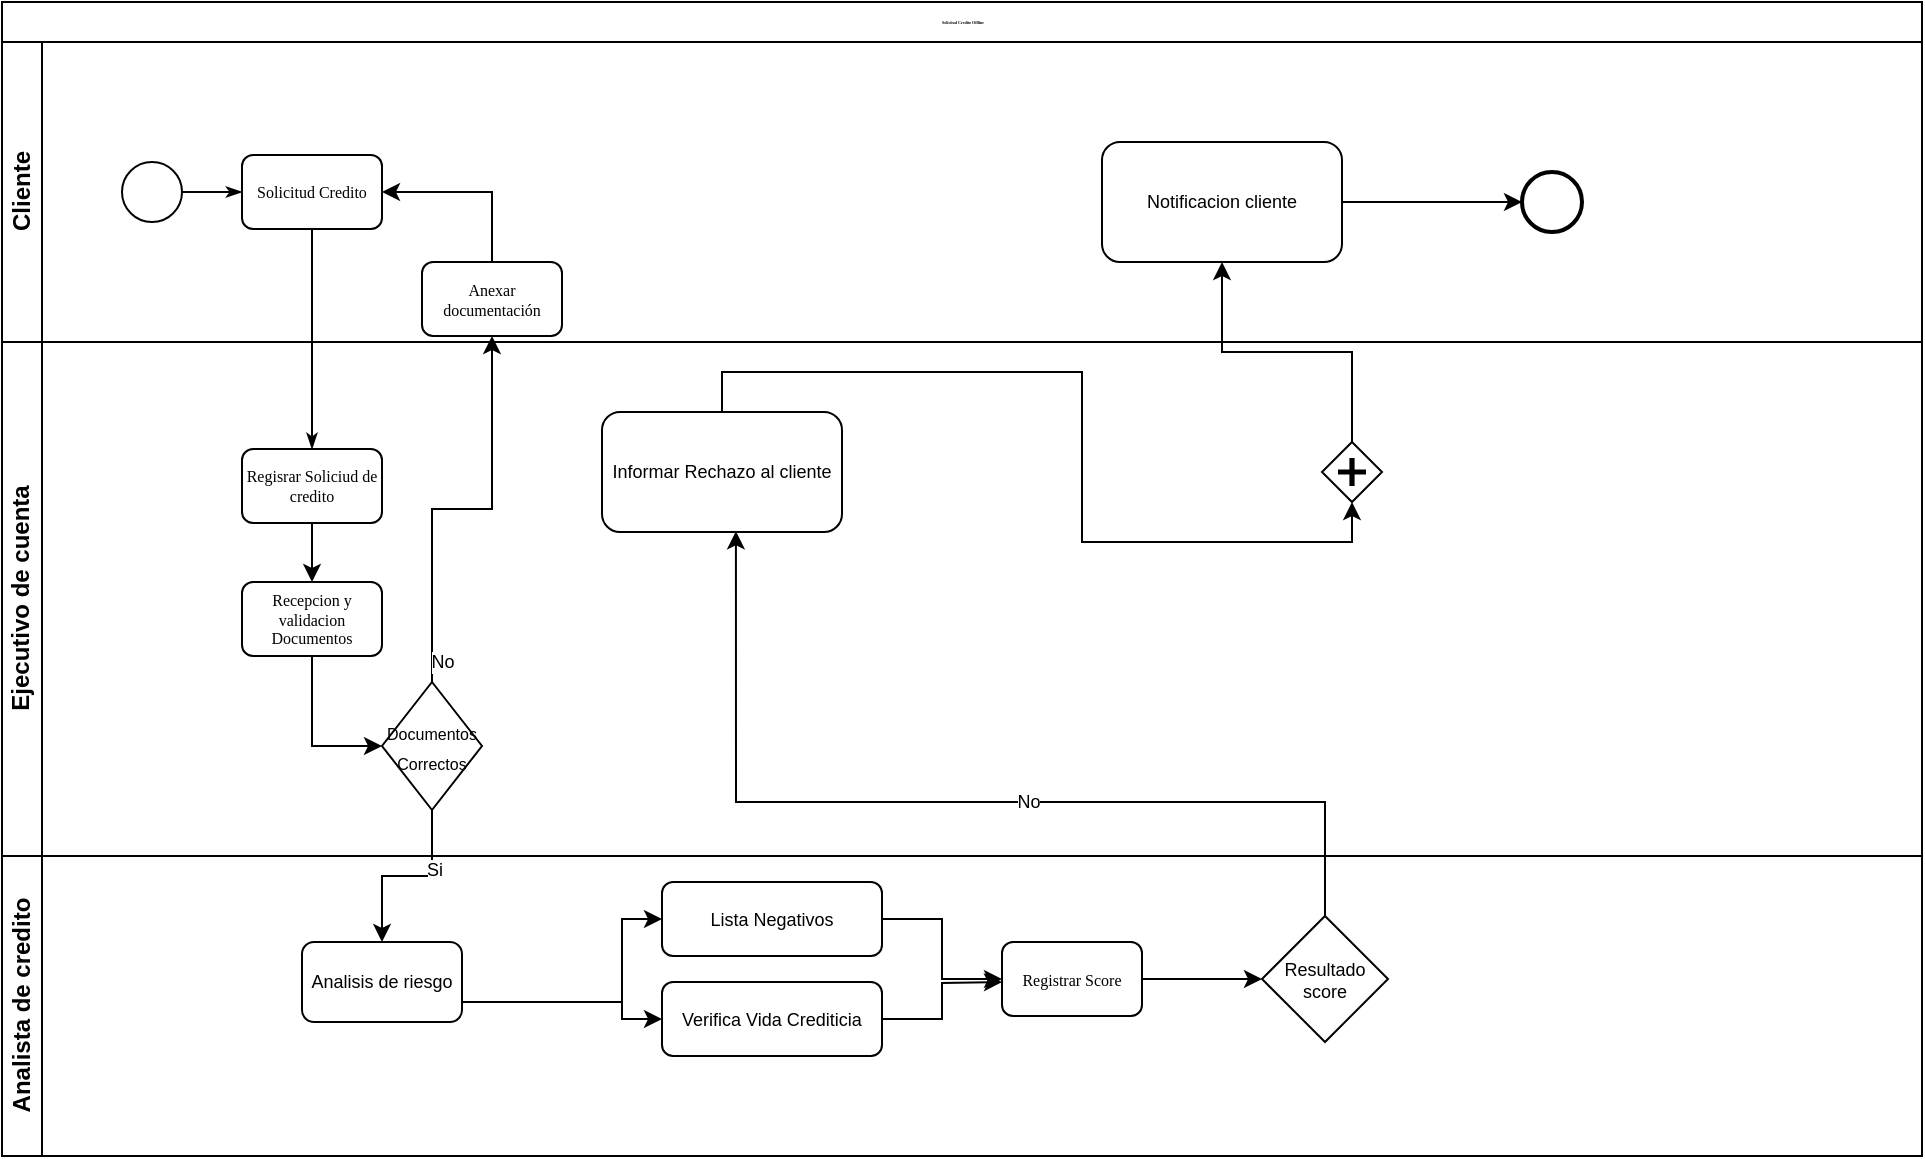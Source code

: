 <mxfile version="13.8.8" type="github">
  <diagram name="Page-1" id="c7488fd3-1785-93aa-aadb-54a6760d102a">
    <mxGraphModel dx="575" dy="535" grid="1" gridSize="10" guides="1" tooltips="1" connect="1" arrows="1" fold="1" page="1" pageScale="1" pageWidth="1100" pageHeight="850" background="#ffffff" math="0" shadow="0">
      <root>
        <mxCell id="0" />
        <mxCell id="1" parent="0" />
        <mxCell id="2b4e8129b02d487f-1" value="&lt;div style=&quot;font-size: 2px;&quot;&gt;Solicitud Credito Offline&lt;/div&gt;" style="swimlane;html=1;childLayout=stackLayout;horizontal=1;startSize=20;horizontalStack=0;rounded=0;shadow=0;labelBackgroundColor=none;strokeWidth=1;fontFamily=Verdana;fontSize=2;align=center;" parent="1" vertex="1">
          <mxGeometry x="180" y="70" width="960" height="577" as="geometry" />
        </mxCell>
        <mxCell id="2b4e8129b02d487f-2" value="&lt;div&gt;Cliente&lt;/div&gt;" style="swimlane;html=1;startSize=20;horizontal=0;" parent="2b4e8129b02d487f-1" vertex="1">
          <mxGeometry y="20" width="960" height="150" as="geometry" />
        </mxCell>
        <mxCell id="2b4e8129b02d487f-18" style="edgeStyle=orthogonalEdgeStyle;rounded=0;html=1;labelBackgroundColor=none;startArrow=none;startFill=0;startSize=5;endArrow=classicThin;endFill=1;endSize=5;jettySize=auto;orthogonalLoop=1;strokeWidth=1;fontFamily=Verdana;fontSize=8" parent="2b4e8129b02d487f-2" source="2b4e8129b02d487f-5" target="2b4e8129b02d487f-6" edge="1">
          <mxGeometry relative="1" as="geometry" />
        </mxCell>
        <mxCell id="2b4e8129b02d487f-5" value="" style="ellipse;whiteSpace=wrap;html=1;rounded=0;shadow=0;labelBackgroundColor=none;strokeWidth=1;fontFamily=Verdana;fontSize=8;align=center;" parent="2b4e8129b02d487f-2" vertex="1">
          <mxGeometry x="60" y="60" width="30" height="30" as="geometry" />
        </mxCell>
        <mxCell id="2b4e8129b02d487f-6" value="Solicitud Credito" style="rounded=1;whiteSpace=wrap;html=1;shadow=0;labelBackgroundColor=none;strokeWidth=1;fontFamily=Verdana;fontSize=8;align=center;" parent="2b4e8129b02d487f-2" vertex="1">
          <mxGeometry x="120" y="56.5" width="70" height="37" as="geometry" />
        </mxCell>
        <mxCell id="2b4e8129b02d487f-8" value="" style="ellipse;whiteSpace=wrap;html=1;rounded=0;shadow=0;labelBackgroundColor=none;strokeWidth=2;fontFamily=Verdana;fontSize=8;align=center;" parent="2b4e8129b02d487f-2" vertex="1">
          <mxGeometry x="760" y="65" width="30" height="30" as="geometry" />
        </mxCell>
        <mxCell id="EnDotuBsXbUlgUZoR76j-12" style="edgeStyle=orthogonalEdgeStyle;rounded=0;orthogonalLoop=1;jettySize=auto;html=1;exitX=0.5;exitY=0;exitDx=0;exitDy=0;entryX=1;entryY=0.5;entryDx=0;entryDy=0;fontSize=2;" edge="1" parent="2b4e8129b02d487f-2" source="2b4e8129b02d487f-7" target="2b4e8129b02d487f-6">
          <mxGeometry relative="1" as="geometry" />
        </mxCell>
        <mxCell id="2b4e8129b02d487f-7" value="Anexar documentación" style="rounded=1;whiteSpace=wrap;html=1;shadow=0;labelBackgroundColor=none;strokeWidth=1;fontFamily=Verdana;fontSize=8;align=center;" parent="2b4e8129b02d487f-2" vertex="1">
          <mxGeometry x="210" y="110.0" width="70" height="37" as="geometry" />
        </mxCell>
        <mxCell id="EnDotuBsXbUlgUZoR76j-29" style="edgeStyle=orthogonalEdgeStyle;rounded=0;orthogonalLoop=1;jettySize=auto;html=1;exitX=1;exitY=0.5;exitDx=0;exitDy=0;entryX=0;entryY=0.5;entryDx=0;entryDy=0;fontSize=9;" edge="1" parent="2b4e8129b02d487f-2" source="EnDotuBsXbUlgUZoR76j-26" target="2b4e8129b02d487f-8">
          <mxGeometry relative="1" as="geometry" />
        </mxCell>
        <mxCell id="EnDotuBsXbUlgUZoR76j-26" value="Notificacion cliente" style="rounded=1;whiteSpace=wrap;html=1;fontSize=9;" vertex="1" parent="2b4e8129b02d487f-2">
          <mxGeometry x="550" y="50" width="120" height="60" as="geometry" />
        </mxCell>
        <mxCell id="2b4e8129b02d487f-24" style="edgeStyle=orthogonalEdgeStyle;rounded=0;html=1;labelBackgroundColor=none;startArrow=none;startFill=0;startSize=5;endArrow=classicThin;endFill=1;endSize=5;jettySize=auto;orthogonalLoop=1;strokeWidth=1;fontFamily=Verdana;fontSize=8" parent="2b4e8129b02d487f-1" source="2b4e8129b02d487f-6" target="2b4e8129b02d487f-12" edge="1">
          <mxGeometry relative="1" as="geometry" />
        </mxCell>
        <mxCell id="EnDotuBsXbUlgUZoR76j-8" style="edgeStyle=orthogonalEdgeStyle;rounded=0;orthogonalLoop=1;jettySize=auto;html=1;exitX=0.5;exitY=1;exitDx=0;exitDy=0;fontSize=2;entryX=0.5;entryY=0;entryDx=0;entryDy=0;" edge="1" parent="2b4e8129b02d487f-1" source="EnDotuBsXbUlgUZoR76j-6" target="EnDotuBsXbUlgUZoR76j-16">
          <mxGeometry relative="1" as="geometry">
            <mxPoint x="170" y="520" as="targetPoint" />
          </mxGeometry>
        </mxCell>
        <mxCell id="EnDotuBsXbUlgUZoR76j-15" value="Si" style="edgeLabel;html=1;align=center;verticalAlign=middle;resizable=0;points=[];fontSize=9;" vertex="1" connectable="0" parent="EnDotuBsXbUlgUZoR76j-8">
          <mxGeometry x="-0.342" y="1" relative="1" as="geometry">
            <mxPoint as="offset" />
          </mxGeometry>
        </mxCell>
        <mxCell id="EnDotuBsXbUlgUZoR76j-7" style="edgeStyle=orthogonalEdgeStyle;rounded=0;orthogonalLoop=1;jettySize=auto;html=1;fontSize=2;entryX=0.5;entryY=1;entryDx=0;entryDy=0;" edge="1" parent="2b4e8129b02d487f-1" source="EnDotuBsXbUlgUZoR76j-6" target="2b4e8129b02d487f-7">
          <mxGeometry relative="1" as="geometry">
            <mxPoint x="270" y="120" as="targetPoint" />
          </mxGeometry>
        </mxCell>
        <mxCell id="EnDotuBsXbUlgUZoR76j-14" value="No" style="edgeLabel;html=1;align=center;verticalAlign=middle;resizable=0;points=[];fontSize=9;" vertex="1" connectable="0" parent="EnDotuBsXbUlgUZoR76j-7">
          <mxGeometry x="-0.734" y="2" relative="1" as="geometry">
            <mxPoint x="7" y="16.67" as="offset" />
          </mxGeometry>
        </mxCell>
        <mxCell id="2b4e8129b02d487f-4" value="Ejecutivo de cuenta" style="swimlane;html=1;startSize=20;horizontal=0;" parent="2b4e8129b02d487f-1" vertex="1">
          <mxGeometry y="170" width="960" height="257" as="geometry" />
        </mxCell>
        <mxCell id="2b4e8129b02d487f-16" value="" style="shape=mxgraph.bpmn.shape;html=1;verticalLabelPosition=bottom;labelBackgroundColor=#ffffff;verticalAlign=top;perimeter=rhombusPerimeter;background=gateway;outline=none;symbol=parallelGw;rounded=1;shadow=0;strokeWidth=1;fontFamily=Verdana;fontSize=8;align=center;" parent="2b4e8129b02d487f-4" vertex="1">
          <mxGeometry x="660" y="50.0" width="30" height="30" as="geometry" />
        </mxCell>
        <mxCell id="EnDotuBsXbUlgUZoR76j-5" style="edgeStyle=orthogonalEdgeStyle;rounded=0;orthogonalLoop=1;jettySize=auto;html=1;exitX=0.5;exitY=1;exitDx=0;exitDy=0;entryX=0.5;entryY=0;entryDx=0;entryDy=0;" edge="1" parent="2b4e8129b02d487f-4" source="2b4e8129b02d487f-12" target="EnDotuBsXbUlgUZoR76j-3">
          <mxGeometry relative="1" as="geometry" />
        </mxCell>
        <mxCell id="2b4e8129b02d487f-12" value="Regisrar Soliciud de credito" style="rounded=1;whiteSpace=wrap;html=1;shadow=0;labelBackgroundColor=none;strokeWidth=1;fontFamily=Verdana;fontSize=8;align=center;" parent="2b4e8129b02d487f-4" vertex="1">
          <mxGeometry x="120" y="53.5" width="70" height="37" as="geometry" />
        </mxCell>
        <mxCell id="EnDotuBsXbUlgUZoR76j-10" style="edgeStyle=orthogonalEdgeStyle;rounded=0;orthogonalLoop=1;jettySize=auto;html=1;exitX=0.5;exitY=1;exitDx=0;exitDy=0;entryX=0;entryY=0.5;entryDx=0;entryDy=0;fontSize=2;" edge="1" parent="2b4e8129b02d487f-4" source="EnDotuBsXbUlgUZoR76j-3" target="EnDotuBsXbUlgUZoR76j-6">
          <mxGeometry relative="1" as="geometry" />
        </mxCell>
        <mxCell id="EnDotuBsXbUlgUZoR76j-3" value="Recepcion y validacion Documentos" style="rounded=1;whiteSpace=wrap;html=1;shadow=0;labelBackgroundColor=none;strokeWidth=1;fontFamily=Verdana;fontSize=8;align=center;" vertex="1" parent="2b4e8129b02d487f-4">
          <mxGeometry x="120" y="120.0" width="70" height="37" as="geometry" />
        </mxCell>
        <mxCell id="EnDotuBsXbUlgUZoR76j-6" value="&lt;font style=&quot;font-size: 8px&quot;&gt;Documentos Correctos&lt;/font&gt;" style="rhombus;whiteSpace=wrap;html=1;" vertex="1" parent="2b4e8129b02d487f-4">
          <mxGeometry x="190" y="170" width="50" height="64" as="geometry" />
        </mxCell>
        <mxCell id="EnDotuBsXbUlgUZoR76j-32" style="edgeStyle=orthogonalEdgeStyle;rounded=0;orthogonalLoop=1;jettySize=auto;html=1;exitX=0.5;exitY=0;exitDx=0;exitDy=0;entryX=0.5;entryY=1;entryDx=0;entryDy=0;fontSize=9;" edge="1" parent="2b4e8129b02d487f-4" source="EnDotuBsXbUlgUZoR76j-31" target="2b4e8129b02d487f-16">
          <mxGeometry relative="1" as="geometry" />
        </mxCell>
        <mxCell id="EnDotuBsXbUlgUZoR76j-31" value="Informar Rechazo al cliente" style="rounded=1;whiteSpace=wrap;html=1;fontSize=9;" vertex="1" parent="2b4e8129b02d487f-4">
          <mxGeometry x="300" y="35" width="120" height="60" as="geometry" />
        </mxCell>
        <mxCell id="2b4e8129b02d487f-3" value="&lt;div&gt;Analista de credito&lt;/div&gt;" style="swimlane;html=1;startSize=20;horizontal=0;" parent="2b4e8129b02d487f-1" vertex="1">
          <mxGeometry y="427" width="960" height="150" as="geometry" />
        </mxCell>
        <mxCell id="EnDotuBsXbUlgUZoR76j-25" style="edgeStyle=orthogonalEdgeStyle;rounded=0;orthogonalLoop=1;jettySize=auto;html=1;exitX=1;exitY=0.5;exitDx=0;exitDy=0;entryX=0;entryY=0.5;entryDx=0;entryDy=0;fontSize=9;" edge="1" parent="2b4e8129b02d487f-3" source="2b4e8129b02d487f-14" target="EnDotuBsXbUlgUZoR76j-24">
          <mxGeometry relative="1" as="geometry" />
        </mxCell>
        <mxCell id="2b4e8129b02d487f-14" value="Registrar Score" style="rounded=1;whiteSpace=wrap;html=1;shadow=0;labelBackgroundColor=none;strokeWidth=1;fontFamily=Verdana;fontSize=8;align=center;" parent="2b4e8129b02d487f-3" vertex="1">
          <mxGeometry x="500" y="43" width="70" height="37" as="geometry" />
        </mxCell>
        <mxCell id="EnDotuBsXbUlgUZoR76j-20" style="edgeStyle=orthogonalEdgeStyle;rounded=0;orthogonalLoop=1;jettySize=auto;html=1;exitX=1;exitY=0.5;exitDx=0;exitDy=0;entryX=0;entryY=0.5;entryDx=0;entryDy=0;fontSize=9;" edge="1" parent="2b4e8129b02d487f-3" source="EnDotuBsXbUlgUZoR76j-16" target="EnDotuBsXbUlgUZoR76j-18">
          <mxGeometry relative="1" as="geometry">
            <Array as="points">
              <mxPoint x="230" y="73" />
              <mxPoint x="310" y="73" />
              <mxPoint x="310" y="32" />
            </Array>
          </mxGeometry>
        </mxCell>
        <mxCell id="EnDotuBsXbUlgUZoR76j-21" style="edgeStyle=orthogonalEdgeStyle;rounded=0;orthogonalLoop=1;jettySize=auto;html=1;exitX=1;exitY=0.5;exitDx=0;exitDy=0;entryX=0;entryY=0.5;entryDx=0;entryDy=0;fontSize=9;" edge="1" parent="2b4e8129b02d487f-3" source="EnDotuBsXbUlgUZoR76j-16" target="EnDotuBsXbUlgUZoR76j-19">
          <mxGeometry relative="1" as="geometry">
            <Array as="points">
              <mxPoint x="230" y="73" />
              <mxPoint x="310" y="73" />
              <mxPoint x="310" y="82" />
            </Array>
          </mxGeometry>
        </mxCell>
        <mxCell id="EnDotuBsXbUlgUZoR76j-16" value="Analisis de riesgo" style="rounded=1;whiteSpace=wrap;html=1;fontSize=9;" vertex="1" parent="2b4e8129b02d487f-3">
          <mxGeometry x="150" y="43" width="80" height="40" as="geometry" />
        </mxCell>
        <mxCell id="EnDotuBsXbUlgUZoR76j-22" style="edgeStyle=orthogonalEdgeStyle;rounded=0;orthogonalLoop=1;jettySize=auto;html=1;exitX=1;exitY=0.5;exitDx=0;exitDy=0;entryX=0;entryY=0.5;entryDx=0;entryDy=0;fontSize=9;" edge="1" parent="2b4e8129b02d487f-3" source="EnDotuBsXbUlgUZoR76j-18" target="2b4e8129b02d487f-14">
          <mxGeometry relative="1" as="geometry" />
        </mxCell>
        <mxCell id="EnDotuBsXbUlgUZoR76j-18" value="Lista Negativos" style="rounded=1;whiteSpace=wrap;html=1;fontSize=9;" vertex="1" parent="2b4e8129b02d487f-3">
          <mxGeometry x="330" y="13" width="110" height="37" as="geometry" />
        </mxCell>
        <mxCell id="EnDotuBsXbUlgUZoR76j-19" value="Verifica Vida Crediticia" style="rounded=1;whiteSpace=wrap;html=1;fontSize=9;" vertex="1" parent="2b4e8129b02d487f-3">
          <mxGeometry x="330" y="63" width="110" height="37" as="geometry" />
        </mxCell>
        <mxCell id="EnDotuBsXbUlgUZoR76j-24" value="Resultado score" style="rhombus;whiteSpace=wrap;html=1;fontSize=9;" vertex="1" parent="2b4e8129b02d487f-3">
          <mxGeometry x="630" y="30" width="63" height="63" as="geometry" />
        </mxCell>
        <mxCell id="EnDotuBsXbUlgUZoR76j-27" style="edgeStyle=orthogonalEdgeStyle;rounded=0;orthogonalLoop=1;jettySize=auto;html=1;exitX=0.5;exitY=0;exitDx=0;exitDy=0;entryX=0.558;entryY=0.994;entryDx=0;entryDy=0;fontSize=9;entryPerimeter=0;" edge="1" parent="2b4e8129b02d487f-1" source="EnDotuBsXbUlgUZoR76j-24" target="EnDotuBsXbUlgUZoR76j-31">
          <mxGeometry relative="1" as="geometry">
            <Array as="points">
              <mxPoint x="662" y="400" />
              <mxPoint x="367" y="400" />
            </Array>
          </mxGeometry>
        </mxCell>
        <mxCell id="EnDotuBsXbUlgUZoR76j-33" value="No" style="edgeLabel;html=1;align=center;verticalAlign=middle;resizable=0;points=[];fontSize=9;" vertex="1" connectable="0" parent="EnDotuBsXbUlgUZoR76j-27">
          <mxGeometry x="-0.153" relative="1" as="geometry">
            <mxPoint as="offset" />
          </mxGeometry>
        </mxCell>
        <mxCell id="EnDotuBsXbUlgUZoR76j-30" style="edgeStyle=orthogonalEdgeStyle;rounded=0;orthogonalLoop=1;jettySize=auto;html=1;exitX=0.5;exitY=0;exitDx=0;exitDy=0;entryX=0.5;entryY=1;entryDx=0;entryDy=0;fontSize=9;" edge="1" parent="2b4e8129b02d487f-1" source="2b4e8129b02d487f-16" target="EnDotuBsXbUlgUZoR76j-26">
          <mxGeometry relative="1" as="geometry" />
        </mxCell>
        <mxCell id="EnDotuBsXbUlgUZoR76j-23" style="edgeStyle=orthogonalEdgeStyle;rounded=0;orthogonalLoop=1;jettySize=auto;html=1;exitX=1;exitY=0.5;exitDx=0;exitDy=0;fontSize=9;" edge="1" parent="1" source="EnDotuBsXbUlgUZoR76j-19">
          <mxGeometry relative="1" as="geometry">
            <mxPoint x="680" y="560" as="targetPoint" />
          </mxGeometry>
        </mxCell>
      </root>
    </mxGraphModel>
  </diagram>
</mxfile>
